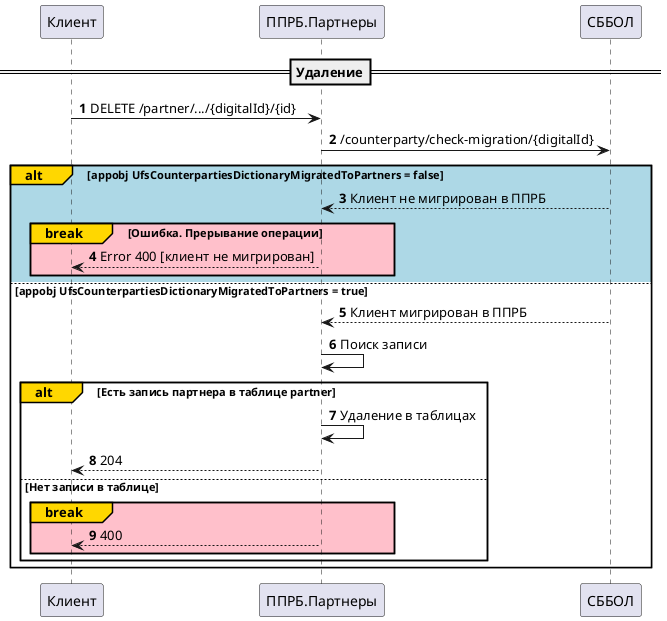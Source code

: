@startuml
'https://plantuml.com/sequence-diagram
autonumber
==Удаление==
Клиент -> ППРБ.Партнеры: DELETE /partner/.../{digitalId}/{id}
ППРБ.Партнеры -> СББОЛ: /counterparty/check-migration/{digitalId}
alt#Gold #lightblue appobj UfsCounterpartiesDictionaryMigratedToPartners = false
СББОЛ --> ППРБ.Партнеры: Клиент не мигрирован в ППРБ
break#Gold #Pink Ошибка. Прерывание операции
ППРБ.Партнеры --> Клиент: Error 400 [клиент не мигрирован]
end
else #white appobj UfsCounterpartiesDictionaryMigratedToPartners = true
СББОЛ --> ППРБ.Партнеры: Клиент мигрирован в ППРБ
ППРБ.Партнеры -> ППРБ.Партнеры: Поиск записи
alt#Gold Есть запись партнера в таблице partner
ППРБ.Партнеры -> ППРБ.Партнеры: Удаление в таблицах
ППРБ.Партнеры --> Клиент: 204
else Нет записи в таблице
break#gold #pink
ППРБ.Партнеры --> Клиент: 400
end
end
end
@enduml
